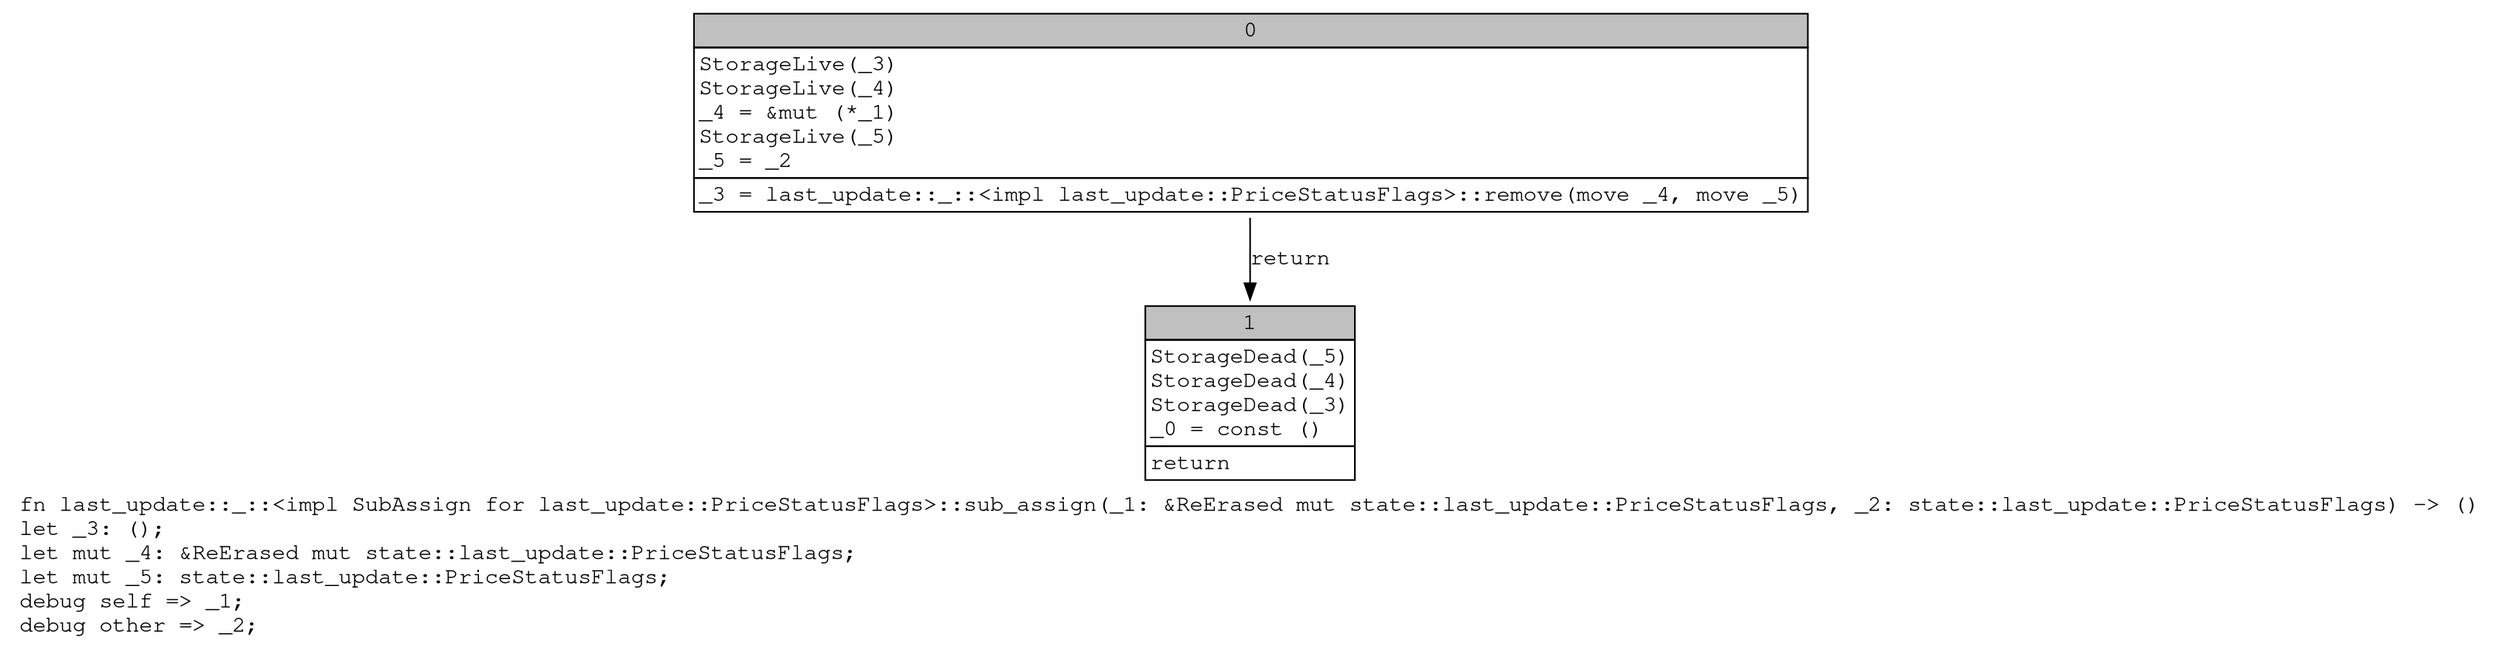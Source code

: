 digraph Mir_0_6717 {
    graph [fontname="Courier, monospace"];
    node [fontname="Courier, monospace"];
    edge [fontname="Courier, monospace"];
    label=<fn last_update::_::&lt;impl SubAssign for last_update::PriceStatusFlags&gt;::sub_assign(_1: &amp;ReErased mut state::last_update::PriceStatusFlags, _2: state::last_update::PriceStatusFlags) -&gt; ()<br align="left"/>let _3: ();<br align="left"/>let mut _4: &amp;ReErased mut state::last_update::PriceStatusFlags;<br align="left"/>let mut _5: state::last_update::PriceStatusFlags;<br align="left"/>debug self =&gt; _1;<br align="left"/>debug other =&gt; _2;<br align="left"/>>;
    bb0__0_6717 [shape="none", label=<<table border="0" cellborder="1" cellspacing="0"><tr><td bgcolor="gray" align="center" colspan="1">0</td></tr><tr><td align="left" balign="left">StorageLive(_3)<br/>StorageLive(_4)<br/>_4 = &amp;mut (*_1)<br/>StorageLive(_5)<br/>_5 = _2<br/></td></tr><tr><td align="left">_3 = last_update::_::&lt;impl last_update::PriceStatusFlags&gt;::remove(move _4, move _5)</td></tr></table>>];
    bb1__0_6717 [shape="none", label=<<table border="0" cellborder="1" cellspacing="0"><tr><td bgcolor="gray" align="center" colspan="1">1</td></tr><tr><td align="left" balign="left">StorageDead(_5)<br/>StorageDead(_4)<br/>StorageDead(_3)<br/>_0 = const ()<br/></td></tr><tr><td align="left">return</td></tr></table>>];
    bb0__0_6717 -> bb1__0_6717 [label="return"];
}
